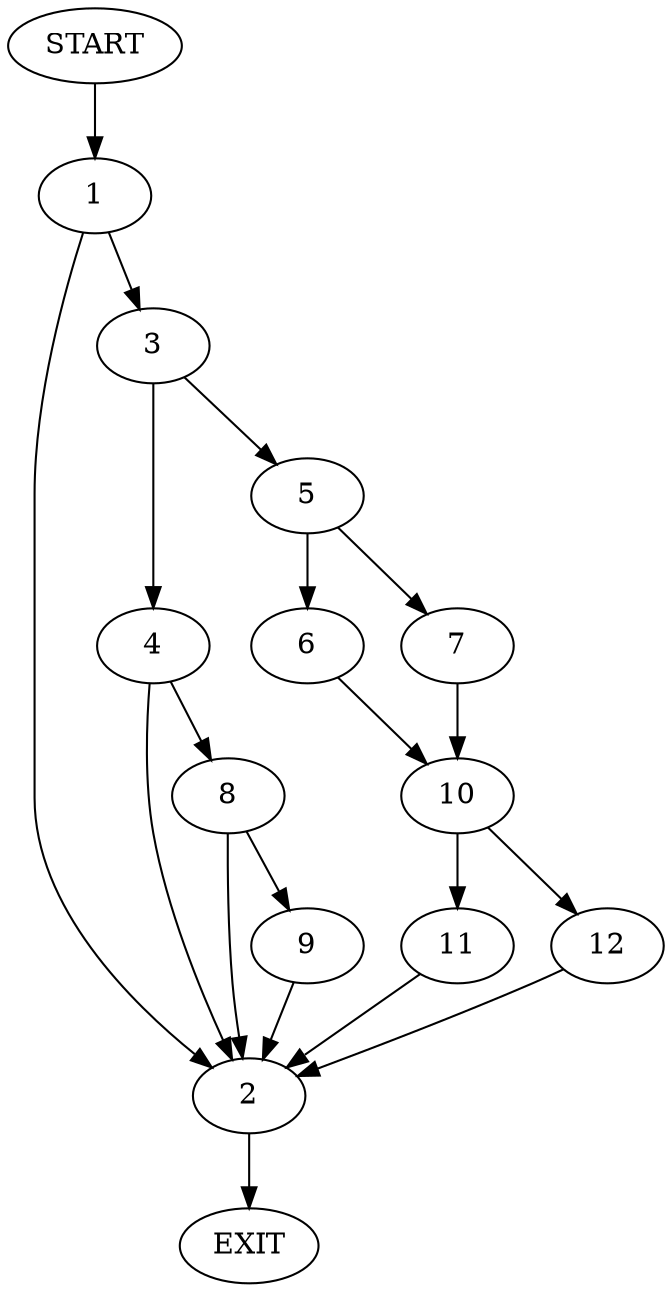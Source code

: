 digraph {
0 [label="START"]
13 [label="EXIT"]
0 -> 1
1 -> 2
1 -> 3
3 -> 4
3 -> 5
2 -> 13
5 -> 6
5 -> 7
4 -> 2
4 -> 8
8 -> 2
8 -> 9
9 -> 2
6 -> 10
7 -> 10
10 -> 11
10 -> 12
12 -> 2
11 -> 2
}
